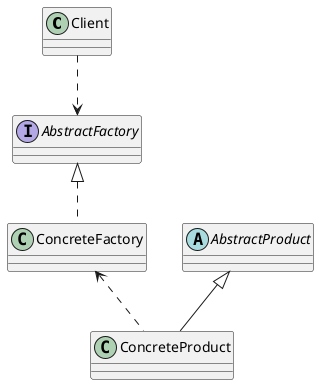 @startuml
'https://plantuml.com/class-diagram

class Client
class ConcreteFactory
abstract AbstractProduct
interface AbstractFactory
class ConcreteProduct

Client ..>AbstractFactory
AbstractProduct <|-- ConcreteProduct
AbstractFactory <|.. ConcreteFactory
ConcreteFactory <.. ConcreteProduct

@enduml